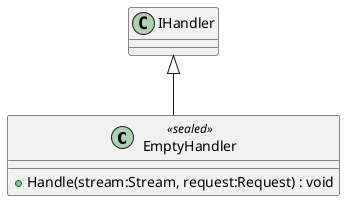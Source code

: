 @startuml
class EmptyHandler <<sealed>> {
    + Handle(stream:Stream, request:Request) : void
}
IHandler <|-- EmptyHandler
@enduml
